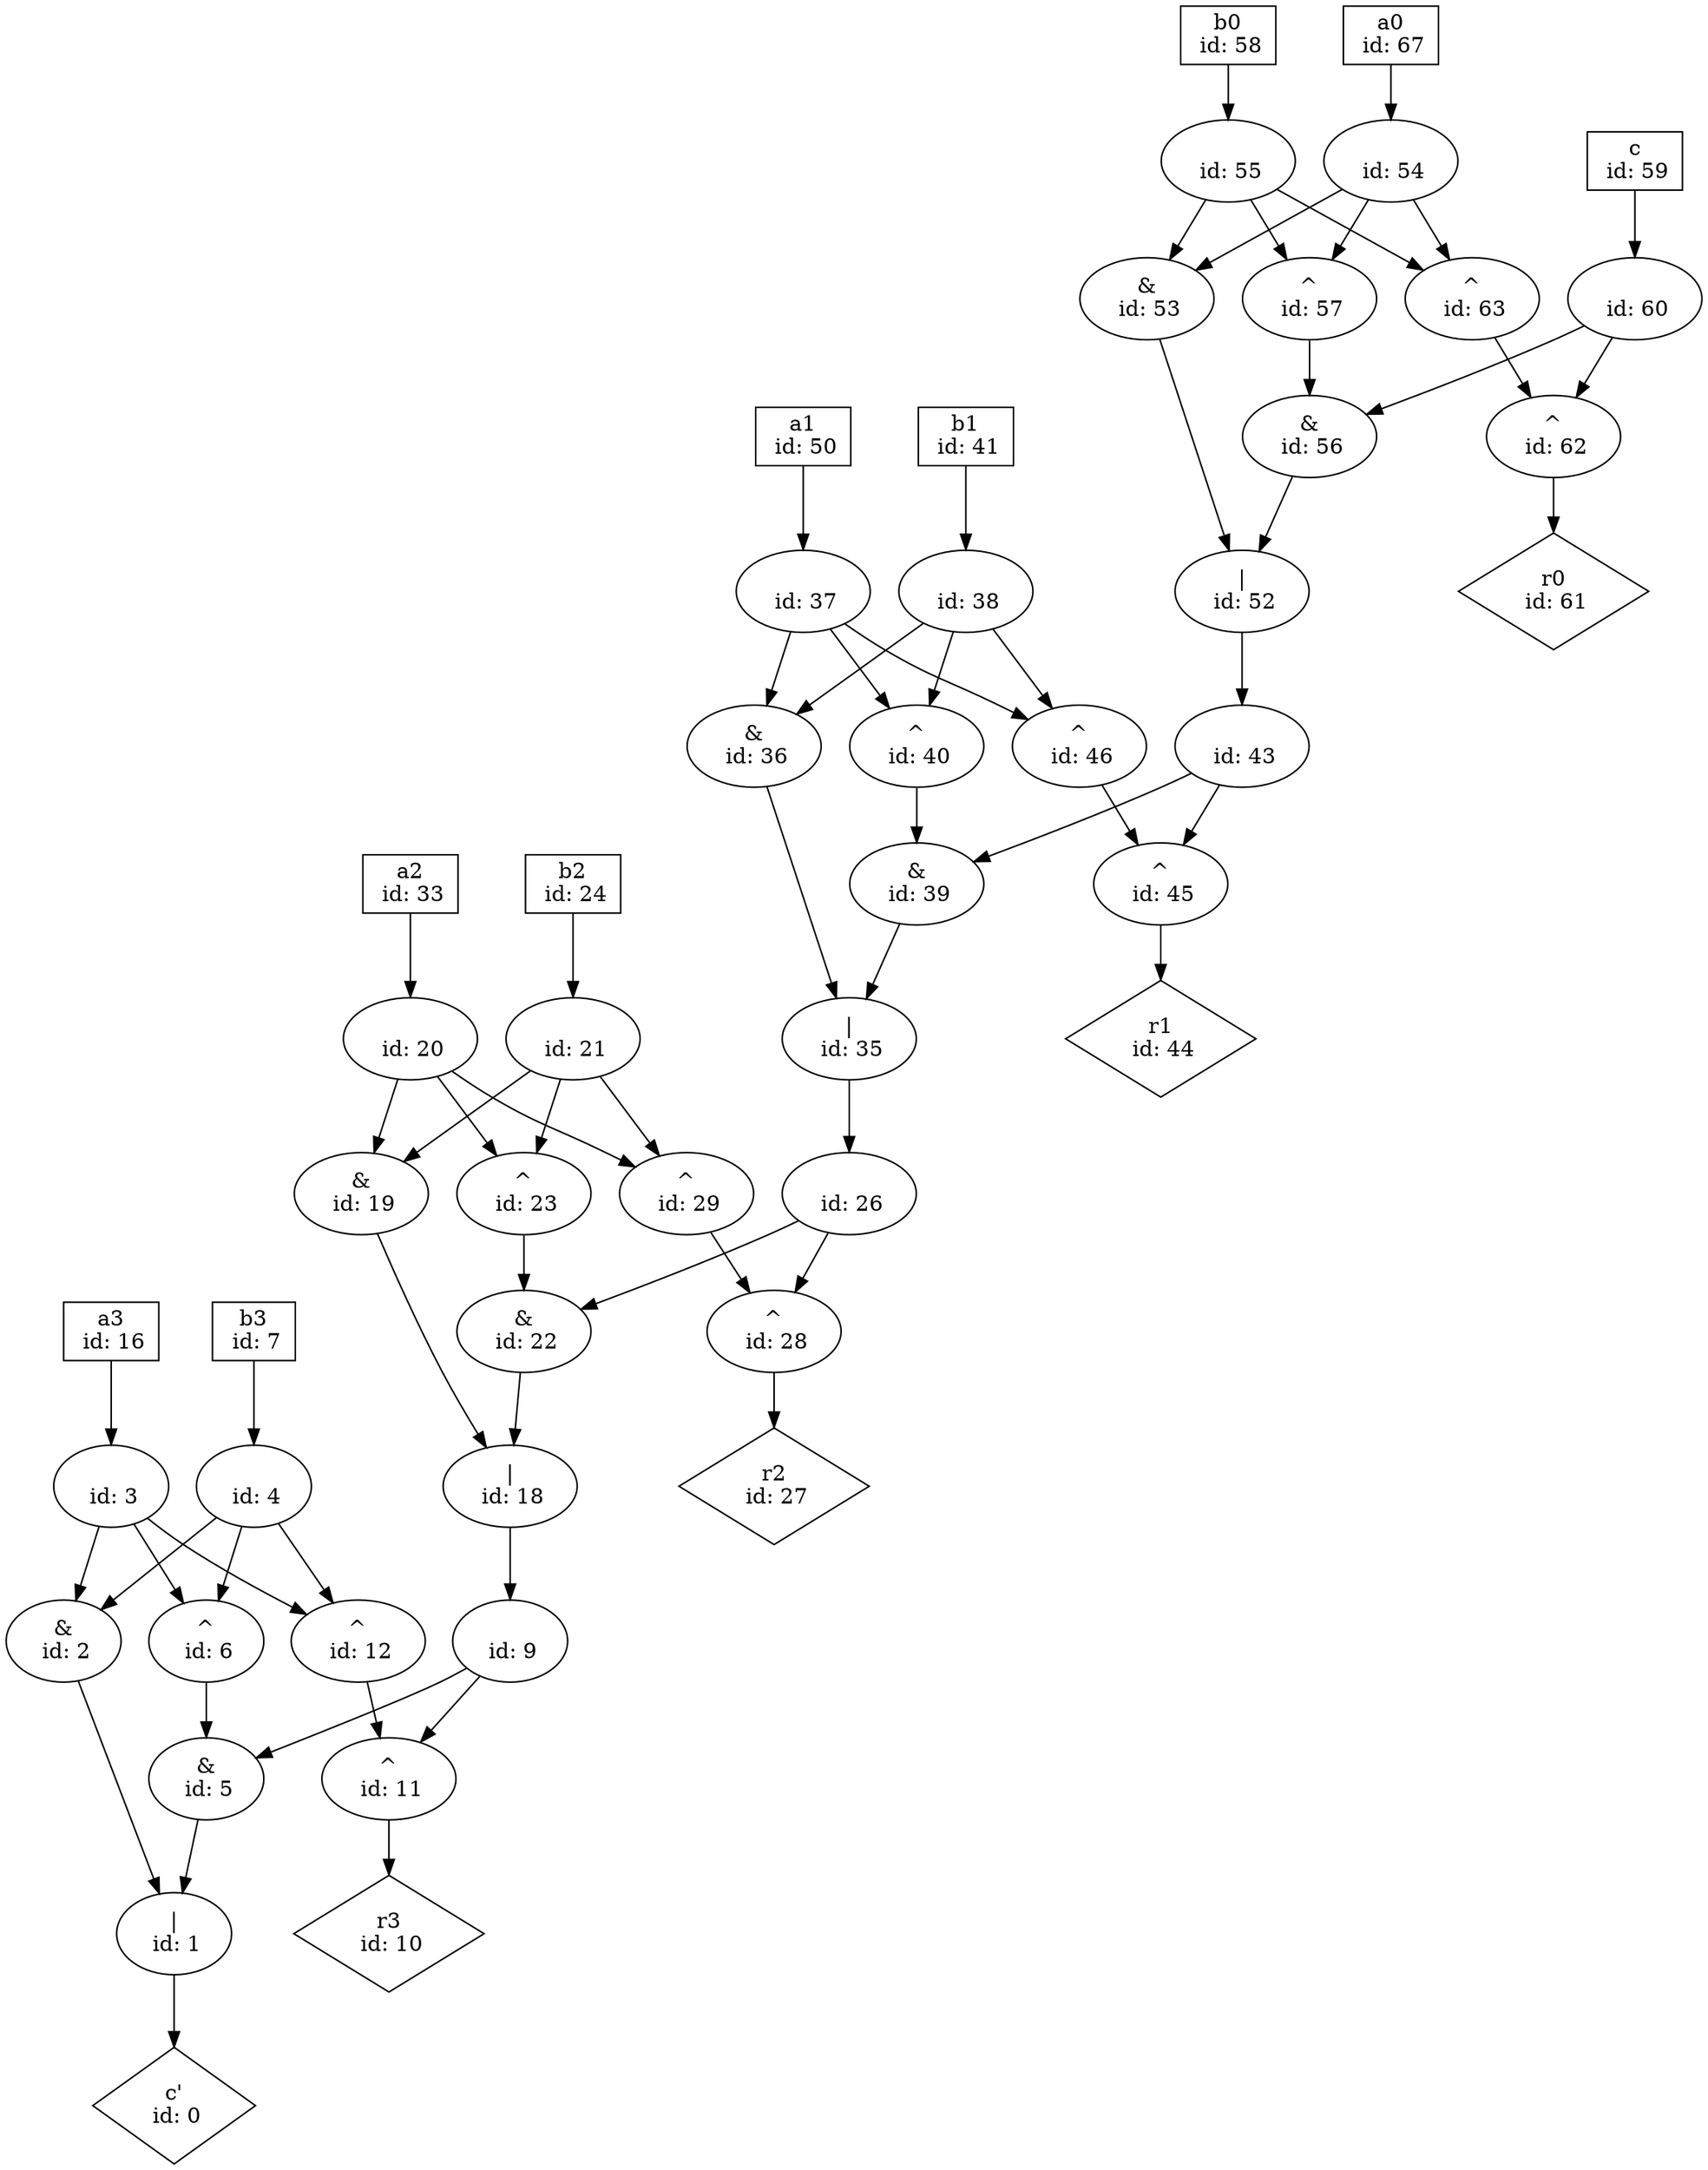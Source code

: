 digraph G {
n0 [label="c'\n id: 0",shape="diamond"];
n1 [label="|\n id: 1"];
n2 [label="&\n id: 2"];
n3 [label=" \n id: 3"];
n4 [label=" \n id: 4"];
n5 [label="&\n id: 5"];
n6 [label="^\n id: 6"];
n9 [label=" \n id: 9"];
n10 [label="r3\n id: 10",shape="diamond"];
n11 [label="^\n id: 11"];
n12 [label="^\n id: 12"];
n16 [label="a3\n id: 16",shape="box"];
n7 [label="b3\n id: 7",shape="box"];
n18 [label="|\n id: 18"];
n19 [label="&\n id: 19"];
n20 [label=" \n id: 20"];
n21 [label=" \n id: 21"];
n22 [label="&\n id: 22"];
n23 [label="^\n id: 23"];
n26 [label=" \n id: 26"];
n27 [label="r2\n id: 27",shape="diamond"];
n28 [label="^\n id: 28"];
n29 [label="^\n id: 29"];
n33 [label="a2\n id: 33",shape="box"];
n24 [label="b2\n id: 24",shape="box"];
n35 [label="|\n id: 35"];
n36 [label="&\n id: 36"];
n37 [label=" \n id: 37"];
n38 [label=" \n id: 38"];
n39 [label="&\n id: 39"];
n40 [label="^\n id: 40"];
n43 [label=" \n id: 43"];
n44 [label="r1\n id: 44",shape="diamond"];
n45 [label="^\n id: 45"];
n46 [label="^\n id: 46"];
n50 [label="a1\n id: 50",shape="box"];
n41 [label="b1\n id: 41",shape="box"];
n52 [label="|\n id: 52"];
n53 [label="&\n id: 53"];
n54 [label=" \n id: 54"];
n55 [label=" \n id: 55"];
n56 [label="&\n id: 56"];
n57 [label="^\n id: 57"];
n60 [label=" \n id: 60"];
n61 [label="r0\n id: 61",shape="diamond"];
n62 [label="^\n id: 62"];
n63 [label="^\n id: 63"];
n67 [label="a0\n id: 67",shape="box"];
n58 [label="b0\n id: 58",shape="box"];
n59 [label="c\n id: 59",shape="box"];
n1 -> n0
n2 -> n1
n3 -> n2
n3 -> n6
n3 -> n12
n4 -> n2
n4 -> n6
n4 -> n12
n5 -> n1
n6 -> n5
n9 -> n5
n9 -> n11
n11 -> n10
n12 -> n11
n16 -> n3
n7 -> n4
n18 -> n9
n19 -> n18
n20 -> n19
n20 -> n23
n20 -> n29
n21 -> n19
n21 -> n23
n21 -> n29
n22 -> n18
n23 -> n22
n26 -> n22
n26 -> n28
n28 -> n27
n29 -> n28
n33 -> n20
n24 -> n21
n35 -> n26
n36 -> n35
n37 -> n36
n37 -> n40
n37 -> n46
n38 -> n36
n38 -> n40
n38 -> n46
n39 -> n35
n40 -> n39
n43 -> n39
n43 -> n45
n45 -> n44
n46 -> n45
n50 -> n37
n41 -> n38
n52 -> n43
n53 -> n52
n54 -> n53
n54 -> n57
n54 -> n63
n55 -> n53
n55 -> n57
n55 -> n63
n56 -> n52
n57 -> n56
n60 -> n56
n60 -> n62
n62 -> n61
n63 -> n62
n67 -> n54
n58 -> n55
n59 -> n60
}
